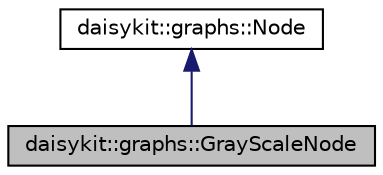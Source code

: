 digraph "daisykit::graphs::GrayScaleNode"
{
 // LATEX_PDF_SIZE
  edge [fontname="Helvetica",fontsize="10",labelfontname="Helvetica",labelfontsize="10"];
  node [fontname="Helvetica",fontsize="10",shape=record];
  Node1 [label="daisykit::graphs::GrayScaleNode",height=0.2,width=0.4,color="black", fillcolor="grey75", style="filled", fontcolor="black",tooltip=" "];
  Node2 -> Node1 [dir="back",color="midnightblue",fontsize="10",style="solid",fontname="Helvetica"];
  Node2 [label="daisykit::graphs::Node",height=0.2,width=0.4,color="black", fillcolor="white", style="filled",URL="$classdaisykit_1_1graphs_1_1Node.html",tooltip=" "];
}
